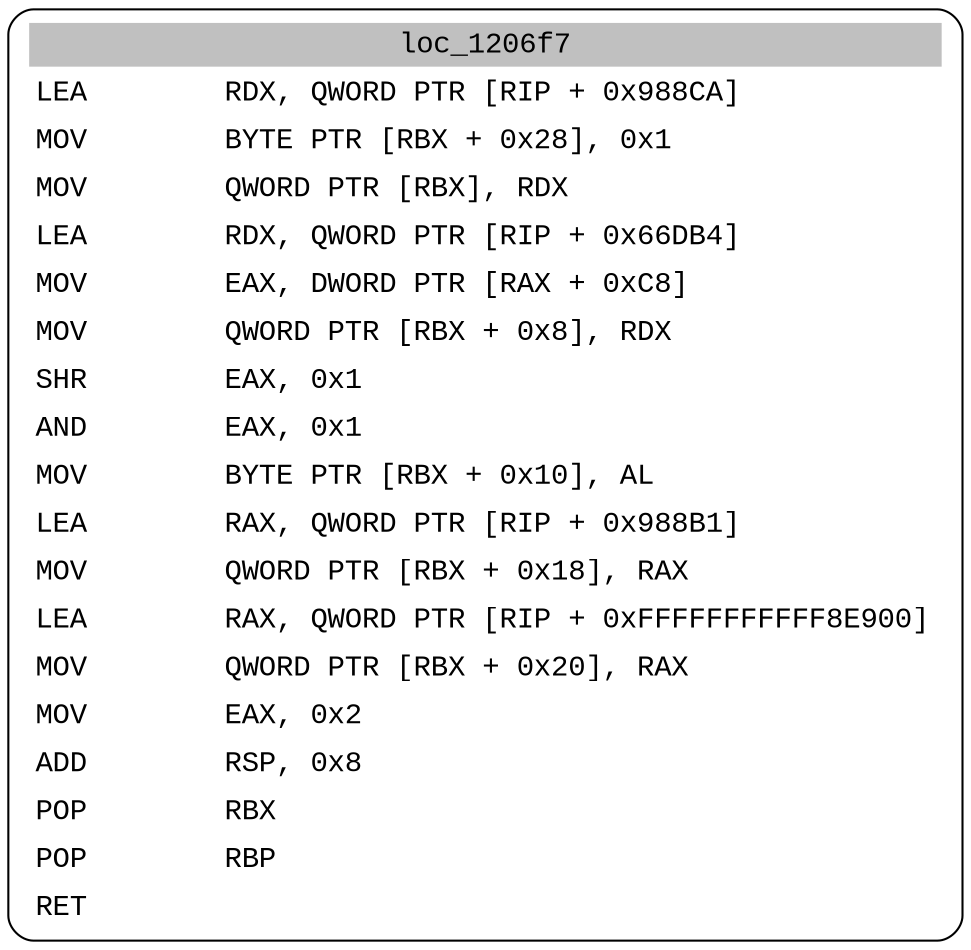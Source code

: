 digraph asm_graph {
1941 [
shape="Mrecord" fontname="Courier New"label =<<table border="0" cellborder="0" cellpadding="3"><tr><td align="center" colspan="2" bgcolor="grey">loc_1206f7</td></tr><tr><td align="left">LEA        RDX, QWORD PTR [RIP + 0x988CA]</td></tr><tr><td align="left">MOV        BYTE PTR [RBX + 0x28], 0x1</td></tr><tr><td align="left">MOV        QWORD PTR [RBX], RDX</td></tr><tr><td align="left">LEA        RDX, QWORD PTR [RIP + 0x66DB4]</td></tr><tr><td align="left">MOV        EAX, DWORD PTR [RAX + 0xC8]</td></tr><tr><td align="left">MOV        QWORD PTR [RBX + 0x8], RDX</td></tr><tr><td align="left">SHR        EAX, 0x1</td></tr><tr><td align="left">AND        EAX, 0x1</td></tr><tr><td align="left">MOV        BYTE PTR [RBX + 0x10], AL</td></tr><tr><td align="left">LEA        RAX, QWORD PTR [RIP + 0x988B1]</td></tr><tr><td align="left">MOV        QWORD PTR [RBX + 0x18], RAX</td></tr><tr><td align="left">LEA        RAX, QWORD PTR [RIP + 0xFFFFFFFFFFF8E900]</td></tr><tr><td align="left">MOV        QWORD PTR [RBX + 0x20], RAX</td></tr><tr><td align="left">MOV        EAX, 0x2</td></tr><tr><td align="left">ADD        RSP, 0x8</td></tr><tr><td align="left">POP        RBX</td></tr><tr><td align="left">POP        RBP</td></tr><tr><td align="left">RET        </td></tr></table>> ];
}